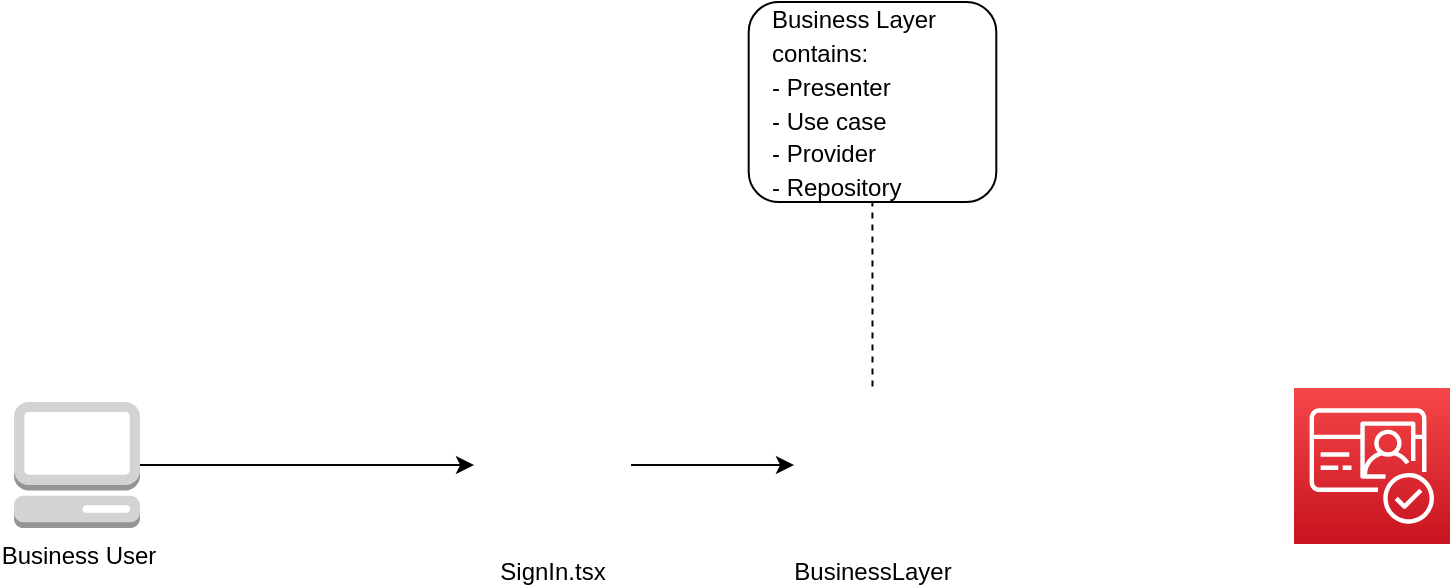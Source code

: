 <mxfile version="15.6.3" type="github"><diagram name="Login" id="74e2e168-ea6b-b213-b513-2b3c1d86103e"><mxGraphModel dx="981" dy="1370" grid="1" gridSize="10" guides="1" tooltips="1" connect="1" arrows="1" fold="1" page="1" pageScale="1" pageWidth="1100" pageHeight="850" background="none" math="0" shadow="0"><root><mxCell id="0"/><mxCell id="1" parent="0"/><mxCell id="s04tFwtaQNEnBb-Ma6FZ-3" style="edgeStyle=orthogonalEdgeStyle;rounded=0;orthogonalLoop=1;jettySize=auto;html=1;" edge="1" parent="1" source="s04tFwtaQNEnBb-Ma6FZ-1" target="s04tFwtaQNEnBb-Ma6FZ-2"><mxGeometry relative="1" as="geometry"/></mxCell><mxCell id="s04tFwtaQNEnBb-Ma6FZ-1" value="Business User" style="outlineConnect=0;dashed=0;verticalLabelPosition=bottom;verticalAlign=top;align=center;html=1;shape=mxgraph.aws3.management_console;fillColor=#D2D3D3;gradientColor=none;" vertex="1" parent="1"><mxGeometry x="210" y="180" width="63" height="63" as="geometry"/></mxCell><mxCell id="s04tFwtaQNEnBb-Ma6FZ-7" style="edgeStyle=orthogonalEdgeStyle;rounded=0;orthogonalLoop=1;jettySize=auto;html=1;fontSize=14;" edge="1" parent="1" source="s04tFwtaQNEnBb-Ma6FZ-2" target="s04tFwtaQNEnBb-Ma6FZ-6"><mxGeometry relative="1" as="geometry"/></mxCell><mxCell id="s04tFwtaQNEnBb-Ma6FZ-2" value="SignIn.tsx" style="shape=image;html=1;verticalAlign=top;verticalLabelPosition=bottom;labelBackgroundColor=#ffffff;imageAspect=0;aspect=fixed;image=https://cdn4.iconfinder.com/data/icons/logos-3/600/React.js_logo-128.png" vertex="1" parent="1"><mxGeometry x="440" y="172.25" width="78.5" height="78.5" as="geometry"/></mxCell><mxCell id="s04tFwtaQNEnBb-Ma6FZ-10" style="edgeStyle=orthogonalEdgeStyle;rounded=0;orthogonalLoop=1;jettySize=auto;html=1;fontSize=14;endArrow=none;endFill=0;dashed=1;" edge="1" parent="1" source="s04tFwtaQNEnBb-Ma6FZ-6" target="s04tFwtaQNEnBb-Ma6FZ-9"><mxGeometry relative="1" as="geometry"/></mxCell><mxCell id="s04tFwtaQNEnBb-Ma6FZ-6" value="BusinessLayer" style="shape=image;html=1;verticalAlign=top;verticalLabelPosition=bottom;labelBackgroundColor=#ffffff;imageAspect=0;aspect=fixed;image=https://cdn4.iconfinder.com/data/icons/logos-3/600/React.js_logo-128.png" vertex="1" parent="1"><mxGeometry x="600" y="172.25" width="78.5" height="78.5" as="geometry"/></mxCell><mxCell id="s04tFwtaQNEnBb-Ma6FZ-8" value="" style="sketch=0;points=[[0,0,0],[0.25,0,0],[0.5,0,0],[0.75,0,0],[1,0,0],[0,1,0],[0.25,1,0],[0.5,1,0],[0.75,1,0],[1,1,0],[0,0.25,0],[0,0.5,0],[0,0.75,0],[1,0.25,0],[1,0.5,0],[1,0.75,0]];outlineConnect=0;fontColor=#232F3E;gradientColor=#F54749;gradientDirection=north;fillColor=#C7131F;strokeColor=#ffffff;dashed=0;verticalLabelPosition=bottom;verticalAlign=top;align=center;html=1;fontSize=12;fontStyle=0;aspect=fixed;shape=mxgraph.aws4.resourceIcon;resIcon=mxgraph.aws4.cognito;" vertex="1" parent="1"><mxGeometry x="850" y="173" width="78" height="78" as="geometry"/></mxCell><mxCell id="s04tFwtaQNEnBb-Ma6FZ-9" value="&lt;font style=&quot;font-size: 12px&quot;&gt;Business Layer contains:&lt;br&gt;- Presenter&lt;br&gt;- Use case&lt;br&gt;- Provider&lt;br&gt;- Repository&lt;br&gt;&lt;/font&gt;" style="rounded=1;whiteSpace=wrap;html=1;fontSize=14;align=left;spacingLeft=10;" vertex="1" parent="1"><mxGeometry x="577.34" y="-20" width="123.81" height="100" as="geometry"/></mxCell></root></mxGraphModel></diagram></mxfile>